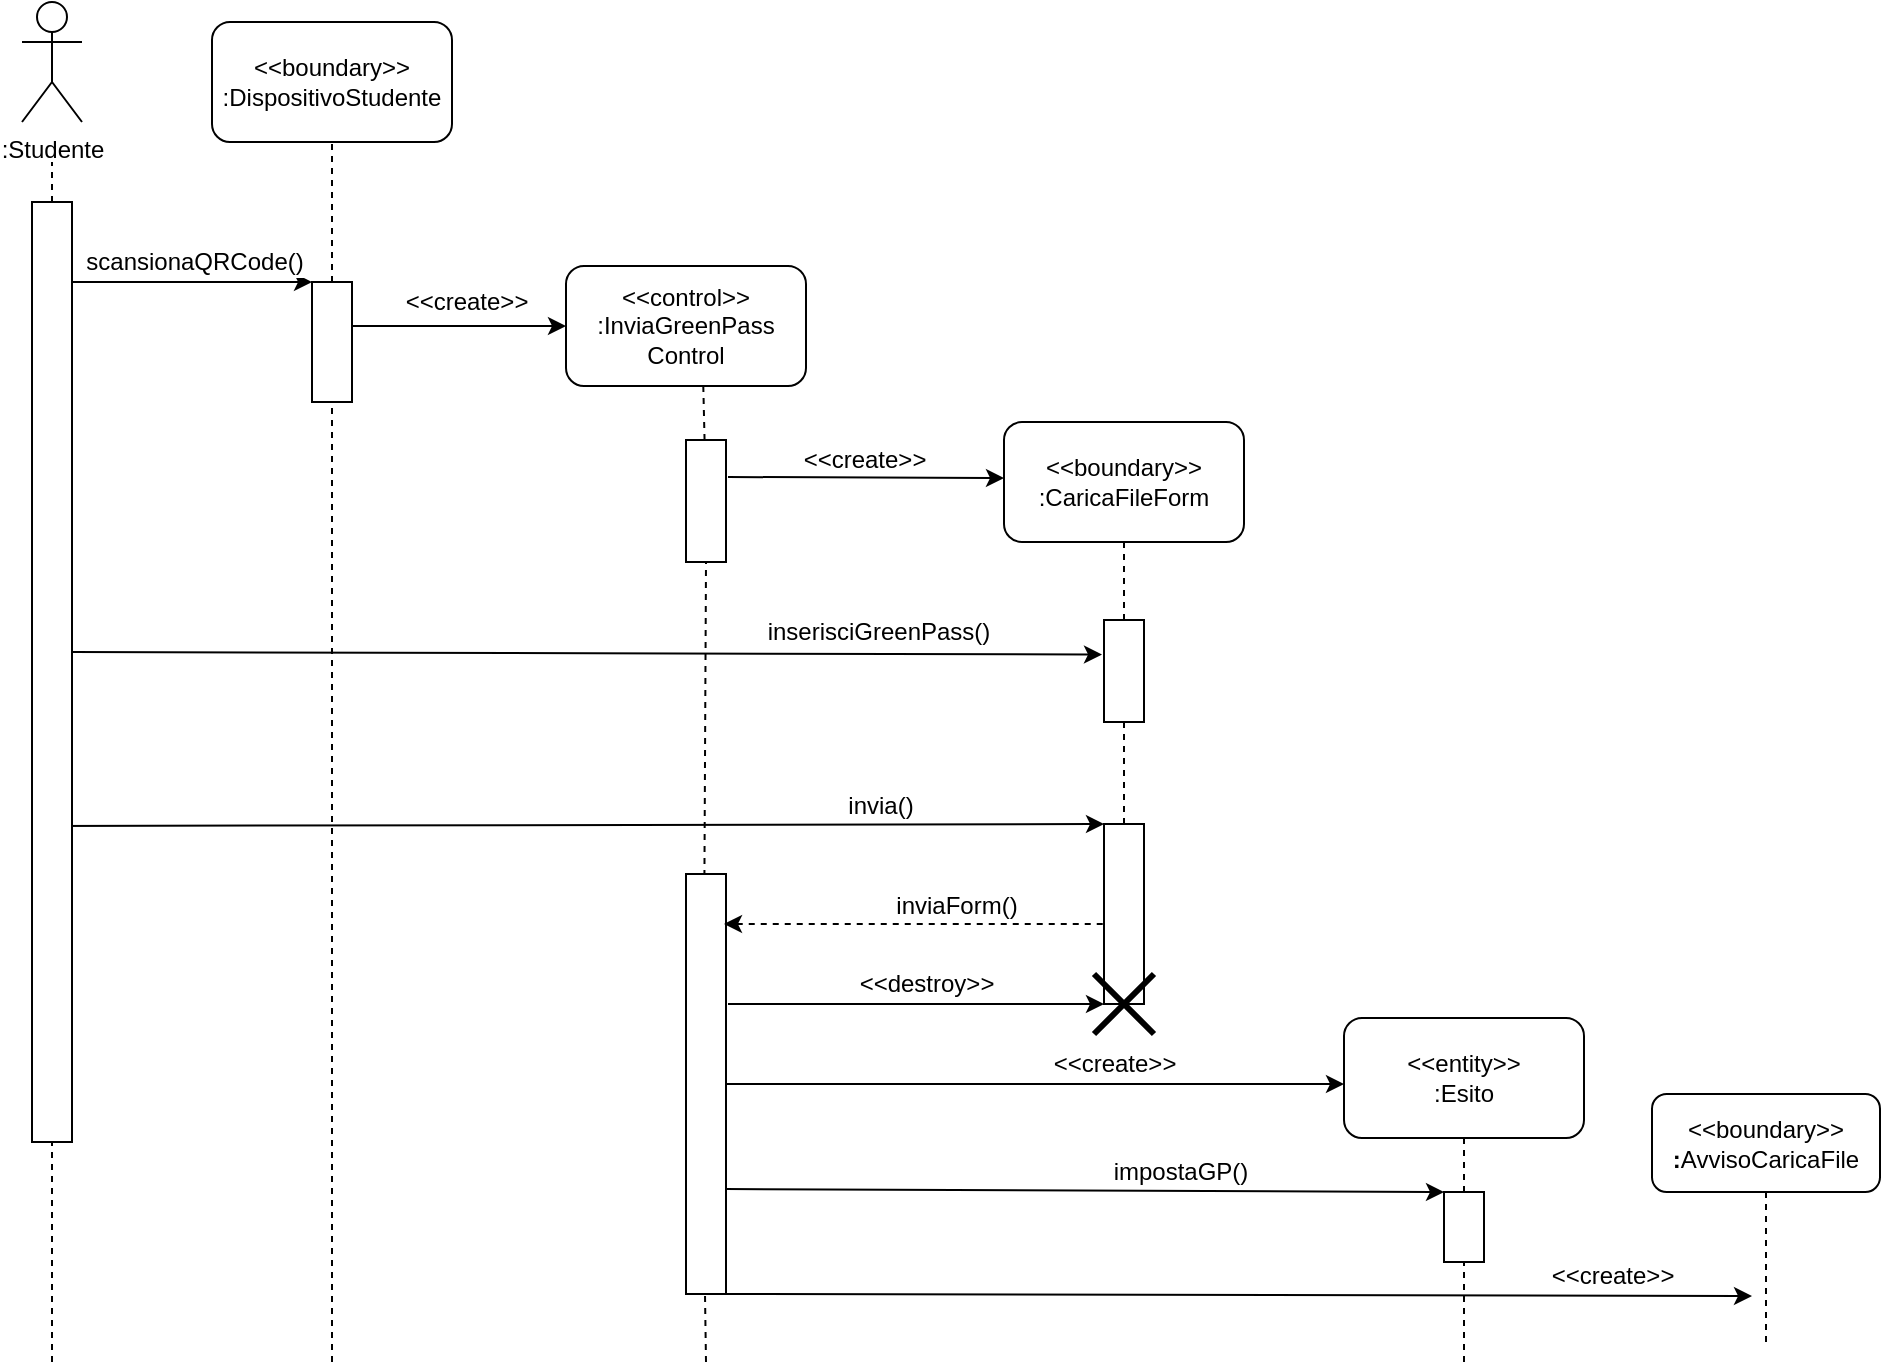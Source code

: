 <mxfile version="15.9.4" type="device"><diagram id="3oSvDGOatLk9u67_mZz0" name="Page-1"><mxGraphModel dx="1038" dy="528" grid="1" gridSize="10" guides="1" tooltips="1" connect="1" arrows="1" fold="1" page="0" pageScale="1" pageWidth="827" pageHeight="1169" math="0" shadow="0"><root><mxCell id="0"/><mxCell id="1" parent="0"/><mxCell id="yBEEGQiD1R_s9dl0zZAL-3" value="" style="rounded=0;whiteSpace=wrap;html=1;" parent="1" vertex="1"><mxGeometry x="586" y="471" width="20" height="90" as="geometry"/></mxCell><mxCell id="yBEEGQiD1R_s9dl0zZAL-2" value="" style="rounded=0;whiteSpace=wrap;html=1;" parent="1" vertex="1"><mxGeometry x="586" y="369" width="20" height="51" as="geometry"/></mxCell><mxCell id="IDuw-8JFrLE6EBzs1RF2-32" value="" style="rounded=0;whiteSpace=wrap;html=1;" parent="1" vertex="1"><mxGeometry x="190" y="200" width="20" height="60" as="geometry"/></mxCell><mxCell id="IDuw-8JFrLE6EBzs1RF2-1" value=":Studente" style="shape=umlActor;verticalLabelPosition=bottom;verticalAlign=top;outlineConnect=0;html=1;" parent="1" vertex="1"><mxGeometry x="45" y="60" width="30" height="60" as="geometry"/></mxCell><mxCell id="IDuw-8JFrLE6EBzs1RF2-2" value="&amp;lt;&amp;lt;boundary&amp;gt;&amp;gt;&lt;br&gt;:CaricaFileForm" style="rounded=1;whiteSpace=wrap;html=1;" parent="1" vertex="1"><mxGeometry x="536" y="270" width="120" height="60" as="geometry"/></mxCell><mxCell id="IDuw-8JFrLE6EBzs1RF2-3" value="&amp;lt;&amp;lt;control&amp;gt;&amp;gt;&lt;br&gt;:InviaGreenPass&lt;br&gt;Control" style="rounded=1;whiteSpace=wrap;html=1;" parent="1" vertex="1"><mxGeometry x="317" y="192" width="120" height="60" as="geometry"/></mxCell><mxCell id="IDuw-8JFrLE6EBzs1RF2-4" value="&amp;lt;&amp;lt;boundary&amp;gt;&amp;gt;&lt;br&gt;:DispositivoStudente" style="rounded=1;whiteSpace=wrap;html=1;" parent="1" vertex="1"><mxGeometry x="140" y="70" width="120" height="60" as="geometry"/></mxCell><mxCell id="IDuw-8JFrLE6EBzs1RF2-6" value="&amp;lt;&amp;lt;entity&amp;gt;&amp;gt;&lt;br&gt;:Esito" style="rounded=1;whiteSpace=wrap;html=1;" parent="1" vertex="1"><mxGeometry x="706" y="568" width="120" height="60" as="geometry"/></mxCell><mxCell id="IDuw-8JFrLE6EBzs1RF2-8" value="" style="endArrow=none;dashed=1;html=1;rounded=0;startArrow=none;" parent="1" source="IDuw-8JFrLE6EBzs1RF2-51" edge="1"><mxGeometry width="50" height="50" relative="1" as="geometry"><mxPoint x="60" y="510" as="sourcePoint"/><mxPoint x="60" y="140" as="targetPoint"/></mxGeometry></mxCell><mxCell id="IDuw-8JFrLE6EBzs1RF2-9" value="" style="endArrow=none;dashed=1;html=1;rounded=0;startArrow=none;entryX=0.5;entryY=1;entryDx=0;entryDy=0;" parent="1" target="IDuw-8JFrLE6EBzs1RF2-2" edge="1"><mxGeometry width="50" height="50" relative="1" as="geometry"><mxPoint x="596" y="369" as="sourcePoint"/><mxPoint x="595.5" y="379" as="targetPoint"/></mxGeometry></mxCell><mxCell id="IDuw-8JFrLE6EBzs1RF2-10" value="" style="endArrow=none;dashed=1;html=1;rounded=0;startArrow=none;entryX=0.5;entryY=1;entryDx=0;entryDy=0;" parent="1" source="IDuw-8JFrLE6EBzs1RF2-32" target="IDuw-8JFrLE6EBzs1RF2-4" edge="1"><mxGeometry width="50" height="50" relative="1" as="geometry"><mxPoint x="199.5" y="480" as="sourcePoint"/><mxPoint x="200" y="140" as="targetPoint"/></mxGeometry></mxCell><mxCell id="IDuw-8JFrLE6EBzs1RF2-11" value="" style="endArrow=none;dashed=1;html=1;rounded=0;startArrow=none;entryX=0.572;entryY=0.997;entryDx=0;entryDy=0;entryPerimeter=0;" parent="1" source="IDuw-8JFrLE6EBzs1RF2-34" target="IDuw-8JFrLE6EBzs1RF2-3" edge="1"><mxGeometry width="50" height="50" relative="1" as="geometry"><mxPoint x="386" y="349" as="sourcePoint"/><mxPoint x="386" y="309" as="targetPoint"/></mxGeometry></mxCell><mxCell id="IDuw-8JFrLE6EBzs1RF2-12" value="" style="endArrow=classic;html=1;rounded=0;" parent="1" edge="1"><mxGeometry width="50" height="50" relative="1" as="geometry"><mxPoint x="60" y="200" as="sourcePoint"/><mxPoint x="190" y="200" as="targetPoint"/></mxGeometry></mxCell><mxCell id="IDuw-8JFrLE6EBzs1RF2-13" value="scansionaQRCode()" style="edgeLabel;html=1;align=center;verticalAlign=middle;resizable=0;points=[];fontSize=12;" parent="IDuw-8JFrLE6EBzs1RF2-12" vertex="1" connectable="0"><mxGeometry x="0.313" y="1" relative="1" as="geometry"><mxPoint x="-15" y="-9" as="offset"/></mxGeometry></mxCell><mxCell id="IDuw-8JFrLE6EBzs1RF2-14" value="" style="endArrow=classic;html=1;rounded=0;entryX=0;entryY=0.5;entryDx=0;entryDy=0;" parent="1" target="IDuw-8JFrLE6EBzs1RF2-3" edge="1"><mxGeometry width="50" height="50" relative="1" as="geometry"><mxPoint x="210" y="222" as="sourcePoint"/><mxPoint x="380" y="230" as="targetPoint"/></mxGeometry></mxCell><mxCell id="IDuw-8JFrLE6EBzs1RF2-15" value="&amp;lt;&amp;lt;create&amp;gt;&amp;gt;" style="edgeLabel;html=1;align=center;verticalAlign=middle;resizable=0;points=[];fontSize=12;" parent="IDuw-8JFrLE6EBzs1RF2-14" vertex="1" connectable="0"><mxGeometry x="0.313" y="1" relative="1" as="geometry"><mxPoint x="-13" y="-11" as="offset"/></mxGeometry></mxCell><mxCell id="IDuw-8JFrLE6EBzs1RF2-16" value="" style="endArrow=classic;html=1;rounded=0;entryX=0;entryY=0.5;entryDx=0;entryDy=0;" parent="1" edge="1"><mxGeometry width="50" height="50" relative="1" as="geometry"><mxPoint x="398" y="297.5" as="sourcePoint"/><mxPoint x="536" y="298" as="targetPoint"/></mxGeometry></mxCell><mxCell id="IDuw-8JFrLE6EBzs1RF2-17" value="&lt;font style=&quot;font-size: 12px&quot;&gt;&amp;lt;&amp;lt;create&amp;gt;&amp;gt;&lt;/font&gt;" style="edgeLabel;html=1;align=center;verticalAlign=middle;resizable=0;points=[];" parent="IDuw-8JFrLE6EBzs1RF2-16" vertex="1" connectable="0"><mxGeometry x="0.313" y="1" relative="1" as="geometry"><mxPoint x="-23" y="-8" as="offset"/></mxGeometry></mxCell><mxCell id="IDuw-8JFrLE6EBzs1RF2-18" value="" style="endArrow=classic;html=1;rounded=0;entryX=-0.05;entryY=0.339;entryDx=0;entryDy=0;entryPerimeter=0;" parent="1" target="yBEEGQiD1R_s9dl0zZAL-2" edge="1"><mxGeometry width="50" height="50" relative="1" as="geometry"><mxPoint x="70" y="385" as="sourcePoint"/><mxPoint x="580" y="385" as="targetPoint"/></mxGeometry></mxCell><mxCell id="IDuw-8JFrLE6EBzs1RF2-19" value="&lt;font style=&quot;font-size: 12px&quot;&gt;inserisciGreenPass()&lt;/font&gt;" style="edgeLabel;html=1;align=center;verticalAlign=middle;resizable=0;points=[];" parent="IDuw-8JFrLE6EBzs1RF2-18" vertex="1" connectable="0"><mxGeometry x="0.313" y="1" relative="1" as="geometry"><mxPoint x="65" y="-10" as="offset"/></mxGeometry></mxCell><mxCell id="IDuw-8JFrLE6EBzs1RF2-20" value="" style="endArrow=classic;html=1;rounded=0;entryX=0;entryY=0;entryDx=0;entryDy=0;" parent="1" target="yBEEGQiD1R_s9dl0zZAL-3" edge="1"><mxGeometry width="50" height="50" relative="1" as="geometry"><mxPoint x="60" y="472" as="sourcePoint"/><mxPoint x="620" y="472" as="targetPoint"/></mxGeometry></mxCell><mxCell id="IDuw-8JFrLE6EBzs1RF2-21" value="invia()" style="edgeLabel;html=1;align=center;verticalAlign=middle;resizable=0;points=[];fontSize=12;" parent="IDuw-8JFrLE6EBzs1RF2-20" vertex="1" connectable="0"><mxGeometry x="0.313" y="1" relative="1" as="geometry"><mxPoint x="68" y="-9" as="offset"/></mxGeometry></mxCell><mxCell id="IDuw-8JFrLE6EBzs1RF2-24" value="" style="endArrow=classic;html=1;rounded=0;" parent="1" edge="1"><mxGeometry width="50" height="50" relative="1" as="geometry"><mxPoint x="397" y="601" as="sourcePoint"/><mxPoint x="706" y="601" as="targetPoint"/></mxGeometry></mxCell><mxCell id="IDuw-8JFrLE6EBzs1RF2-25" value="&amp;lt;&amp;lt;create&amp;gt;&amp;gt;" style="edgeLabel;html=1;align=center;verticalAlign=middle;resizable=0;points=[];fontSize=12;" parent="IDuw-8JFrLE6EBzs1RF2-24" vertex="1" connectable="0"><mxGeometry x="0.313" y="1" relative="1" as="geometry"><mxPoint x="-9" y="-9" as="offset"/></mxGeometry></mxCell><mxCell id="IDuw-8JFrLE6EBzs1RF2-26" value="" style="endArrow=classic;html=1;rounded=0;" parent="1" edge="1"><mxGeometry width="50" height="50" relative="1" as="geometry"><mxPoint x="398" y="561" as="sourcePoint"/><mxPoint x="586" y="561" as="targetPoint"/></mxGeometry></mxCell><mxCell id="IDuw-8JFrLE6EBzs1RF2-27" value="&amp;lt;&amp;lt;destroy&amp;gt;&amp;gt;" style="edgeLabel;html=1;align=center;verticalAlign=middle;resizable=0;points=[];fontSize=12;" parent="IDuw-8JFrLE6EBzs1RF2-26" vertex="1" connectable="0"><mxGeometry x="0.313" y="1" relative="1" as="geometry"><mxPoint x="-25" y="-9" as="offset"/></mxGeometry></mxCell><mxCell id="IDuw-8JFrLE6EBzs1RF2-33" value="" style="endArrow=none;dashed=1;html=1;rounded=0;" parent="1" target="IDuw-8JFrLE6EBzs1RF2-32" edge="1"><mxGeometry width="50" height="50" relative="1" as="geometry"><mxPoint x="200" y="740" as="sourcePoint"/><mxPoint x="199.5" y="130" as="targetPoint"/></mxGeometry></mxCell><mxCell id="IDuw-8JFrLE6EBzs1RF2-35" value="" style="endArrow=none;dashed=1;html=1;rounded=0;startArrow=none;entryX=0.5;entryY=1;entryDx=0;entryDy=0;" parent="1" target="IDuw-8JFrLE6EBzs1RF2-34" edge="1"><mxGeometry width="50" height="50" relative="1" as="geometry"><mxPoint x="386" y="539" as="sourcePoint"/><mxPoint x="386" y="350" as="targetPoint"/></mxGeometry></mxCell><mxCell id="IDuw-8JFrLE6EBzs1RF2-38" value="" style="endArrow=none;dashed=1;html=1;rounded=0;startArrow=none;entryX=0.5;entryY=1;entryDx=0;entryDy=0;" parent="1" source="yBEEGQiD1R_s9dl0zZAL-3" target="yBEEGQiD1R_s9dl0zZAL-2" edge="1"><mxGeometry width="50" height="50" relative="1" as="geometry"><mxPoint x="596" y="519" as="sourcePoint"/><mxPoint x="596" y="459" as="targetPoint"/></mxGeometry></mxCell><mxCell id="IDuw-8JFrLE6EBzs1RF2-42" value="" style="rounded=0;whiteSpace=wrap;html=1;" parent="1" vertex="1"><mxGeometry x="377" y="496" width="20" height="210" as="geometry"/></mxCell><mxCell id="IDuw-8JFrLE6EBzs1RF2-44" value="" style="endArrow=none;html=1;rounded=0;endFill=0;startArrow=classic;startFill=1;dashed=1;" parent="1" edge="1"><mxGeometry width="50" height="50" relative="1" as="geometry"><mxPoint x="396" y="521" as="sourcePoint"/><mxPoint x="586" y="521" as="targetPoint"/></mxGeometry></mxCell><mxCell id="IDuw-8JFrLE6EBzs1RF2-45" value="inviaForm()" style="edgeLabel;html=1;align=center;verticalAlign=middle;resizable=0;points=[];fontSize=12;" parent="IDuw-8JFrLE6EBzs1RF2-44" vertex="1" connectable="0"><mxGeometry x="0.313" y="1" relative="1" as="geometry"><mxPoint x="-9" y="-8" as="offset"/></mxGeometry></mxCell><mxCell id="IDuw-8JFrLE6EBzs1RF2-47" value="" style="shape=umlDestroy;whiteSpace=wrap;html=1;strokeWidth=3;" parent="1" vertex="1"><mxGeometry x="581" y="546" width="30" height="30" as="geometry"/></mxCell><mxCell id="IDuw-8JFrLE6EBzs1RF2-49" value="" style="endArrow=classic;html=1;rounded=0;" parent="1" edge="1"><mxGeometry width="50" height="50" relative="1" as="geometry"><mxPoint x="397" y="706" as="sourcePoint"/><mxPoint x="910" y="707" as="targetPoint"/></mxGeometry></mxCell><mxCell id="IDuw-8JFrLE6EBzs1RF2-50" value="&amp;lt;&amp;lt;create&amp;gt;&amp;gt;" style="edgeLabel;html=1;align=center;verticalAlign=middle;resizable=0;points=[];fontSize=12;" parent="IDuw-8JFrLE6EBzs1RF2-49" vertex="1" connectable="0"><mxGeometry x="0.313" y="1" relative="1" as="geometry"><mxPoint x="106" y="-9" as="offset"/></mxGeometry></mxCell><mxCell id="IDuw-8JFrLE6EBzs1RF2-51" value="" style="rounded=0;whiteSpace=wrap;html=1;" parent="1" vertex="1"><mxGeometry x="50" y="160" width="20" height="470" as="geometry"/></mxCell><mxCell id="IDuw-8JFrLE6EBzs1RF2-52" value="" style="endArrow=none;dashed=1;html=1;rounded=0;" parent="1" target="IDuw-8JFrLE6EBzs1RF2-51" edge="1"><mxGeometry width="50" height="50" relative="1" as="geometry"><mxPoint x="60" y="740" as="sourcePoint"/><mxPoint x="60" y="140" as="targetPoint"/></mxGeometry></mxCell><mxCell id="IDuw-8JFrLE6EBzs1RF2-53" value="" style="endArrow=none;dashed=1;html=1;rounded=0;startArrow=none;" parent="1" edge="1"><mxGeometry width="50" height="50" relative="1" as="geometry"><mxPoint x="387" y="740" as="sourcePoint"/><mxPoint x="386.5" y="706" as="targetPoint"/></mxGeometry></mxCell><mxCell id="yv8-oNfqKXSNyDYt3hD--2" value="" style="endArrow=none;dashed=1;html=1;rounded=0;startArrow=none;entryX=0.5;entryY=1;entryDx=0;entryDy=0;" parent="1" source="fKDjystxjxz5mdsVS7Md-1" target="IDuw-8JFrLE6EBzs1RF2-6" edge="1"><mxGeometry width="50" height="50" relative="1" as="geometry"><mxPoint x="766" y="740" as="sourcePoint"/><mxPoint x="765.29" y="636" as="targetPoint"/></mxGeometry></mxCell><mxCell id="yv8-oNfqKXSNyDYt3hD--3" value="" style="endArrow=none;dashed=1;html=1;rounded=0;startArrow=none;entryX=0.5;entryY=1;entryDx=0;entryDy=0;" parent="1" target="IDuw-8JFrLE6EBzs1RF2-5" edge="1"><mxGeometry width="50" height="50" relative="1" as="geometry"><mxPoint x="917" y="730" as="sourcePoint"/><mxPoint x="960.7" y="696" as="targetPoint"/></mxGeometry></mxCell><mxCell id="IDuw-8JFrLE6EBzs1RF2-5" value="&amp;lt;&amp;lt;boundary&amp;gt;&amp;gt;&lt;br&gt;&lt;font&gt;&lt;span style=&quot;font-size: 12px&quot;&gt;&lt;b&gt;:&lt;/b&gt;AvvisoCarica&lt;/span&gt;&lt;font style=&quot;font-size: 12px&quot;&gt;File&lt;/font&gt;&lt;/font&gt;" style="rounded=1;whiteSpace=wrap;html=1;" parent="1" vertex="1"><mxGeometry x="860" y="606" width="114" height="49" as="geometry"/></mxCell><mxCell id="IDuw-8JFrLE6EBzs1RF2-34" value="" style="rounded=0;whiteSpace=wrap;html=1;" parent="1" vertex="1"><mxGeometry x="377" y="279" width="20" height="61" as="geometry"/></mxCell><mxCell id="fKDjystxjxz5mdsVS7Md-1" value="" style="rounded=0;whiteSpace=wrap;html=1;" parent="1" vertex="1"><mxGeometry x="756" y="655" width="20" height="35" as="geometry"/></mxCell><mxCell id="fKDjystxjxz5mdsVS7Md-2" value="" style="endArrow=none;dashed=1;html=1;rounded=0;startArrow=none;entryX=0.5;entryY=1;entryDx=0;entryDy=0;" parent="1" target="fKDjystxjxz5mdsVS7Md-1" edge="1"><mxGeometry width="50" height="50" relative="1" as="geometry"><mxPoint x="766" y="740" as="sourcePoint"/><mxPoint x="766" y="628" as="targetPoint"/></mxGeometry></mxCell><mxCell id="fKDjystxjxz5mdsVS7Md-3" value="" style="endArrow=classic;html=1;rounded=0;exitX=1;exitY=0.75;exitDx=0;exitDy=0;" parent="1" source="IDuw-8JFrLE6EBzs1RF2-42" edge="1"><mxGeometry width="50" height="50" relative="1" as="geometry"><mxPoint x="447" y="655" as="sourcePoint"/><mxPoint x="756" y="655" as="targetPoint"/></mxGeometry></mxCell><mxCell id="fKDjystxjxz5mdsVS7Md-4" value="impostaGP()" style="edgeLabel;html=1;align=center;verticalAlign=middle;resizable=0;points=[];fontSize=12;" parent="fKDjystxjxz5mdsVS7Md-3" vertex="1" connectable="0"><mxGeometry x="0.313" y="1" relative="1" as="geometry"><mxPoint x="-9" y="-9" as="offset"/></mxGeometry></mxCell></root></mxGraphModel></diagram></mxfile>